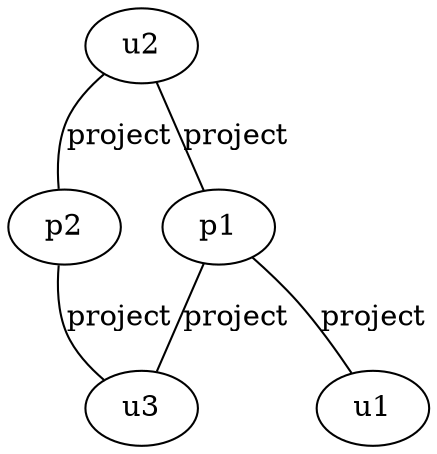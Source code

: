 digraph github_colleagues {
    u2 -> p2 [dir=none,label=project];
    p2 -> u3 [dir=none,label=project];
    u2 -> p1 [dir=none,label=project];
    p1 -> u1 [dir=none,label=project];
    p1 -> u3 [dir=none,label=project];
}
